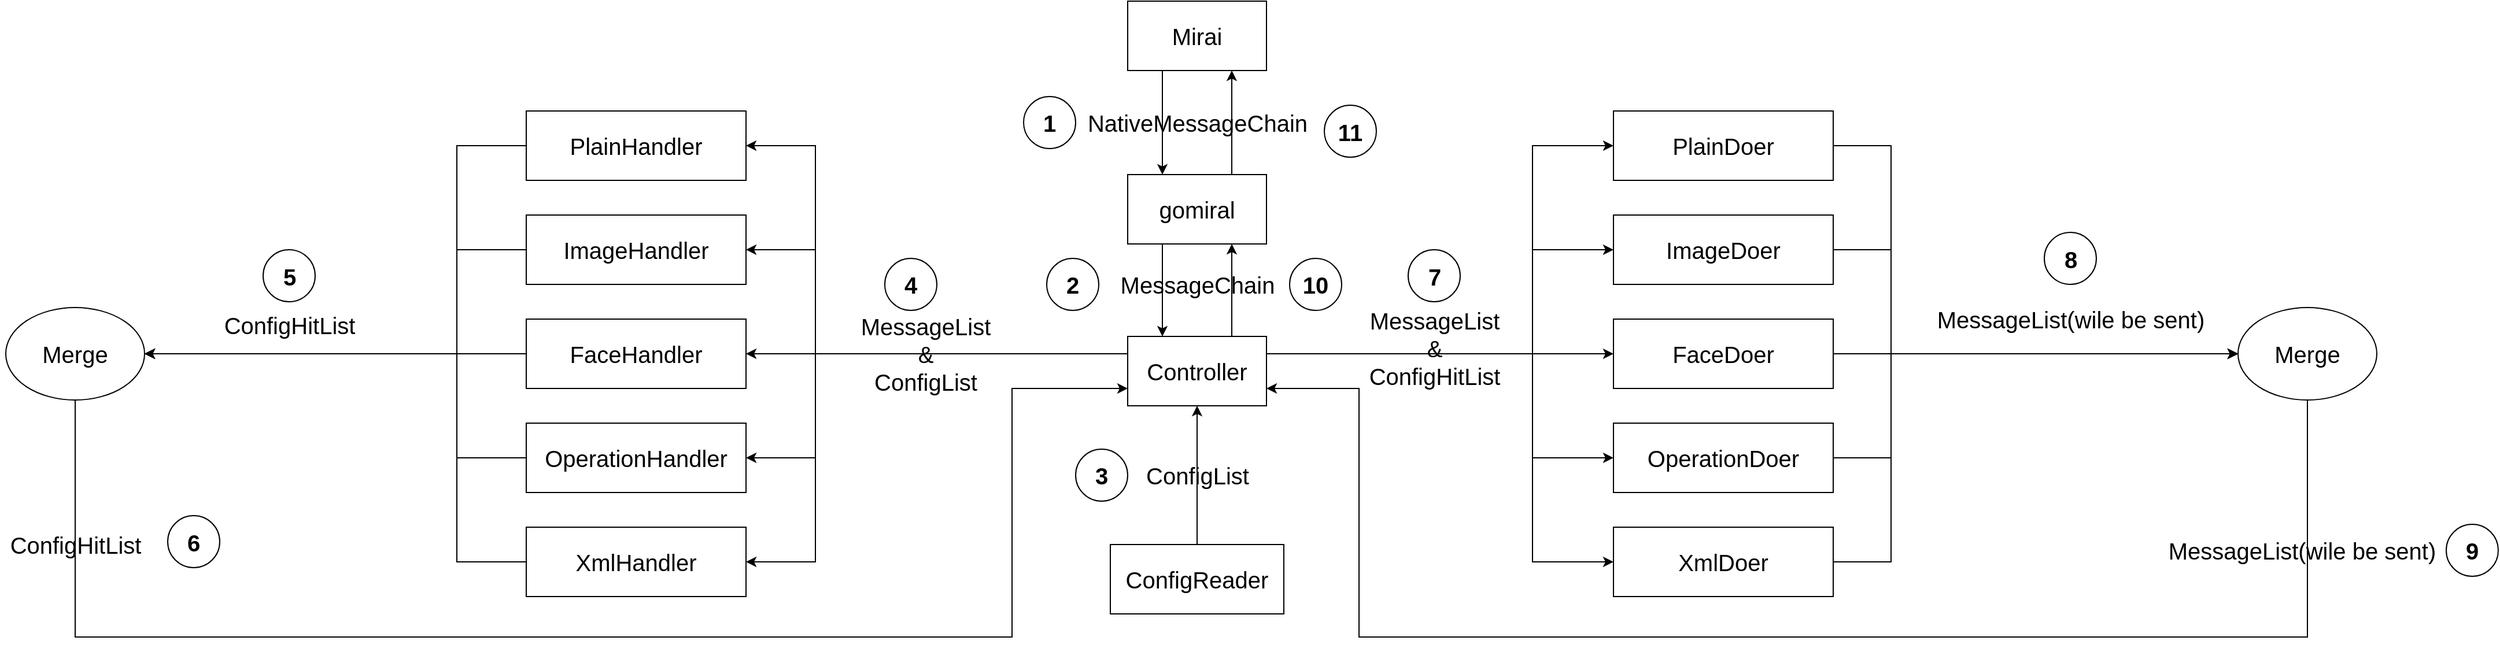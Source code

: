 <mxfile version="12.6.5" type="device"><diagram id="RYOk9gWOYiKAHsYvqC7o" name="第 1 页"><mxGraphModel dx="2048" dy="714" grid="1" gridSize="10" guides="1" tooltips="1" connect="1" arrows="1" fold="1" page="1" pageScale="1" pageWidth="827" pageHeight="1169" math="0" shadow="0"><root><mxCell id="0"/><mxCell id="1" parent="0"/><mxCell id="v65oDprnEIJ08GfMsS08-28" style="edgeStyle=orthogonalEdgeStyle;rounded=0;orthogonalLoop=1;jettySize=auto;html=1;exitX=0.25;exitY=1;exitDx=0;exitDy=0;entryX=0.25;entryY=0;entryDx=0;entryDy=0;fontSize=20;" parent="1" source="v65oDprnEIJ08GfMsS08-1" target="v65oDprnEIJ08GfMsS08-27" edge="1"><mxGeometry relative="1" as="geometry"/></mxCell><mxCell id="v65oDprnEIJ08GfMsS08-1" value="Mirai" style="rounded=0;whiteSpace=wrap;html=1;fontSize=20;" parent="1" vertex="1"><mxGeometry x="330" width="120" height="60" as="geometry"/></mxCell><mxCell id="v65oDprnEIJ08GfMsS08-75" style="edgeStyle=orthogonalEdgeStyle;rounded=0;orthogonalLoop=1;jettySize=auto;html=1;exitX=0;exitY=0.5;exitDx=0;exitDy=0;entryX=1;entryY=0.5;entryDx=0;entryDy=0;fontSize=20;" parent="1" source="v65oDprnEIJ08GfMsS08-4" target="v65oDprnEIJ08GfMsS08-72" edge="1"><mxGeometry relative="1" as="geometry"/></mxCell><mxCell id="v65oDprnEIJ08GfMsS08-4" value="FaceHandler" style="rounded=0;whiteSpace=wrap;html=1;fontSize=20;" parent="1" vertex="1"><mxGeometry x="-190" y="275" width="190" height="60" as="geometry"/></mxCell><mxCell id="v65oDprnEIJ08GfMsS08-76" style="edgeStyle=orthogonalEdgeStyle;rounded=0;orthogonalLoop=1;jettySize=auto;html=1;exitX=0;exitY=0.5;exitDx=0;exitDy=0;entryX=1;entryY=0.5;entryDx=0;entryDy=0;fontSize=20;" parent="1" source="v65oDprnEIJ08GfMsS08-5" target="v65oDprnEIJ08GfMsS08-72" edge="1"><mxGeometry relative="1" as="geometry"><Array as="points"><mxPoint x="-250" y="395"/><mxPoint x="-250" y="305"/></Array></mxGeometry></mxCell><mxCell id="v65oDprnEIJ08GfMsS08-5" value="OperationHandler" style="rounded=0;whiteSpace=wrap;html=1;fontSize=20;" parent="1" vertex="1"><mxGeometry x="-190" y="365" width="190" height="60" as="geometry"/></mxCell><mxCell id="v65oDprnEIJ08GfMsS08-74" style="edgeStyle=orthogonalEdgeStyle;rounded=0;orthogonalLoop=1;jettySize=auto;html=1;exitX=0;exitY=0.5;exitDx=0;exitDy=0;fontSize=20;entryX=1;entryY=0.5;entryDx=0;entryDy=0;" parent="1" source="v65oDprnEIJ08GfMsS08-6" target="v65oDprnEIJ08GfMsS08-72" edge="1"><mxGeometry relative="1" as="geometry"><mxPoint x="-220" y="350" as="targetPoint"/><Array as="points"><mxPoint x="-250" y="215"/><mxPoint x="-250" y="305"/></Array></mxGeometry></mxCell><mxCell id="v65oDprnEIJ08GfMsS08-6" value="ImageHandler" style="rounded=0;whiteSpace=wrap;html=1;fontSize=20;" parent="1" vertex="1"><mxGeometry x="-190" y="185" width="190" height="60" as="geometry"/></mxCell><mxCell id="v65oDprnEIJ08GfMsS08-73" style="edgeStyle=orthogonalEdgeStyle;rounded=0;orthogonalLoop=1;jettySize=auto;html=1;exitX=0;exitY=0.5;exitDx=0;exitDy=0;entryX=1;entryY=0.5;entryDx=0;entryDy=0;fontSize=20;" parent="1" source="v65oDprnEIJ08GfMsS08-7" target="v65oDprnEIJ08GfMsS08-72" edge="1"><mxGeometry relative="1" as="geometry"><Array as="points"><mxPoint x="-250" y="125"/><mxPoint x="-250" y="305"/></Array></mxGeometry></mxCell><mxCell id="v65oDprnEIJ08GfMsS08-7" value="PlainHandler" style="rounded=0;whiteSpace=wrap;html=1;fontSize=20;" parent="1" vertex="1"><mxGeometry x="-190" y="95" width="190" height="60" as="geometry"/></mxCell><mxCell id="v65oDprnEIJ08GfMsS08-77" style="edgeStyle=orthogonalEdgeStyle;rounded=0;orthogonalLoop=1;jettySize=auto;html=1;exitX=0;exitY=0.5;exitDx=0;exitDy=0;entryX=1;entryY=0.5;entryDx=0;entryDy=0;fontSize=20;" parent="1" source="v65oDprnEIJ08GfMsS08-8" target="v65oDprnEIJ08GfMsS08-72" edge="1"><mxGeometry relative="1" as="geometry"><Array as="points"><mxPoint x="-250" y="485"/><mxPoint x="-250" y="305"/></Array></mxGeometry></mxCell><mxCell id="v65oDprnEIJ08GfMsS08-8" value="XmlHandler" style="rounded=0;whiteSpace=wrap;html=1;fontSize=20;" parent="1" vertex="1"><mxGeometry x="-190" y="455" width="190" height="60" as="geometry"/></mxCell><mxCell id="v65oDprnEIJ08GfMsS08-96" style="edgeStyle=orthogonalEdgeStyle;rounded=0;orthogonalLoop=1;jettySize=auto;html=1;exitX=1;exitY=0.5;exitDx=0;exitDy=0;entryX=0;entryY=0.5;entryDx=0;entryDy=0;fontSize=20;" parent="1" source="v65oDprnEIJ08GfMsS08-9" target="v65oDprnEIJ08GfMsS08-93" edge="1"><mxGeometry relative="1" as="geometry"/></mxCell><mxCell id="v65oDprnEIJ08GfMsS08-9" value="FaceDoer" style="rounded=0;whiteSpace=wrap;html=1;fontSize=20;" parent="1" vertex="1"><mxGeometry x="750" y="275" width="190" height="60" as="geometry"/></mxCell><mxCell id="v65oDprnEIJ08GfMsS08-97" style="edgeStyle=orthogonalEdgeStyle;rounded=0;orthogonalLoop=1;jettySize=auto;html=1;exitX=1;exitY=0.5;exitDx=0;exitDy=0;entryX=0;entryY=0.5;entryDx=0;entryDy=0;fontSize=20;" parent="1" source="v65oDprnEIJ08GfMsS08-10" target="v65oDprnEIJ08GfMsS08-93" edge="1"><mxGeometry relative="1" as="geometry"><Array as="points"><mxPoint x="990" y="395"/><mxPoint x="990" y="305"/></Array></mxGeometry></mxCell><mxCell id="v65oDprnEIJ08GfMsS08-10" value="OperationDoer" style="rounded=0;whiteSpace=wrap;html=1;fontSize=20;" parent="1" vertex="1"><mxGeometry x="750" y="365" width="190" height="60" as="geometry"/></mxCell><mxCell id="v65oDprnEIJ08GfMsS08-95" style="edgeStyle=orthogonalEdgeStyle;rounded=0;orthogonalLoop=1;jettySize=auto;html=1;exitX=1;exitY=0.5;exitDx=0;exitDy=0;entryX=0;entryY=0.5;entryDx=0;entryDy=0;fontSize=20;" parent="1" source="v65oDprnEIJ08GfMsS08-11" target="v65oDprnEIJ08GfMsS08-93" edge="1"><mxGeometry relative="1" as="geometry"><Array as="points"><mxPoint x="990" y="215"/><mxPoint x="990" y="305"/></Array></mxGeometry></mxCell><mxCell id="v65oDprnEIJ08GfMsS08-11" value="ImageDoer" style="rounded=0;whiteSpace=wrap;html=1;fontSize=20;" parent="1" vertex="1"><mxGeometry x="750" y="185" width="190" height="60" as="geometry"/></mxCell><mxCell id="v65oDprnEIJ08GfMsS08-94" style="edgeStyle=orthogonalEdgeStyle;rounded=0;orthogonalLoop=1;jettySize=auto;html=1;exitX=1;exitY=0.5;exitDx=0;exitDy=0;entryX=0;entryY=0.5;entryDx=0;entryDy=0;fontSize=20;" parent="1" source="v65oDprnEIJ08GfMsS08-12" target="v65oDprnEIJ08GfMsS08-93" edge="1"><mxGeometry relative="1" as="geometry"><Array as="points"><mxPoint x="990" y="125"/><mxPoint x="990" y="305"/></Array></mxGeometry></mxCell><mxCell id="v65oDprnEIJ08GfMsS08-12" value="PlainDoer" style="rounded=0;whiteSpace=wrap;html=1;fontSize=20;" parent="1" vertex="1"><mxGeometry x="750" y="95" width="190" height="60" as="geometry"/></mxCell><mxCell id="v65oDprnEIJ08GfMsS08-98" style="edgeStyle=orthogonalEdgeStyle;rounded=0;orthogonalLoop=1;jettySize=auto;html=1;exitX=1;exitY=0.5;exitDx=0;exitDy=0;fontSize=20;entryX=0;entryY=0.5;entryDx=0;entryDy=0;" parent="1" source="v65oDprnEIJ08GfMsS08-13" target="v65oDprnEIJ08GfMsS08-93" edge="1"><mxGeometry relative="1" as="geometry"><mxPoint x="1130" y="310" as="targetPoint"/><Array as="points"><mxPoint x="990" y="485"/><mxPoint x="990" y="305"/></Array></mxGeometry></mxCell><mxCell id="v65oDprnEIJ08GfMsS08-13" value="XmlDoer" style="rounded=0;whiteSpace=wrap;html=1;fontSize=20;" parent="1" vertex="1"><mxGeometry x="750" y="455" width="190" height="60" as="geometry"/></mxCell><mxCell id="v65oDprnEIJ08GfMsS08-30" style="edgeStyle=orthogonalEdgeStyle;rounded=0;orthogonalLoop=1;jettySize=auto;html=1;exitX=0.75;exitY=0;exitDx=0;exitDy=0;entryX=0.75;entryY=1;entryDx=0;entryDy=0;fontSize=20;" parent="1" source="v65oDprnEIJ08GfMsS08-27" target="v65oDprnEIJ08GfMsS08-1" edge="1"><mxGeometry relative="1" as="geometry"/></mxCell><mxCell id="v65oDprnEIJ08GfMsS08-35" style="edgeStyle=orthogonalEdgeStyle;rounded=0;orthogonalLoop=1;jettySize=auto;html=1;exitX=0.25;exitY=1;exitDx=0;exitDy=0;entryX=0.25;entryY=0;entryDx=0;entryDy=0;fontSize=20;" parent="1" source="v65oDprnEIJ08GfMsS08-27" target="v65oDprnEIJ08GfMsS08-32" edge="1"><mxGeometry relative="1" as="geometry"/></mxCell><mxCell id="v65oDprnEIJ08GfMsS08-27" value="gomiral" style="rounded=0;whiteSpace=wrap;html=1;fontSize=20;" parent="1" vertex="1"><mxGeometry x="330" y="150" width="120" height="60" as="geometry"/></mxCell><mxCell id="v65oDprnEIJ08GfMsS08-31" value="NativeMessageChain" style="text;html=1;align=center;verticalAlign=middle;resizable=0;points=[];autosize=1;fontSize=20;" parent="1" vertex="1"><mxGeometry x="285" y="90" width="210" height="30" as="geometry"/></mxCell><mxCell id="v65oDprnEIJ08GfMsS08-36" style="edgeStyle=orthogonalEdgeStyle;rounded=0;orthogonalLoop=1;jettySize=auto;html=1;exitX=0.75;exitY=0;exitDx=0;exitDy=0;entryX=0.75;entryY=1;entryDx=0;entryDy=0;fontSize=20;" parent="1" source="v65oDprnEIJ08GfMsS08-32" target="v65oDprnEIJ08GfMsS08-27" edge="1"><mxGeometry relative="1" as="geometry"/></mxCell><mxCell id="v65oDprnEIJ08GfMsS08-59" style="edgeStyle=orthogonalEdgeStyle;rounded=0;orthogonalLoop=1;jettySize=auto;html=1;exitX=0;exitY=0.25;exitDx=0;exitDy=0;fontSize=20;" parent="1" source="v65oDprnEIJ08GfMsS08-32" target="v65oDprnEIJ08GfMsS08-4" edge="1"><mxGeometry relative="1" as="geometry"/></mxCell><mxCell id="v65oDprnEIJ08GfMsS08-60" style="edgeStyle=orthogonalEdgeStyle;rounded=0;orthogonalLoop=1;jettySize=auto;html=1;exitX=0;exitY=0.25;exitDx=0;exitDy=0;entryX=1;entryY=0.5;entryDx=0;entryDy=0;fontSize=20;" parent="1" source="v65oDprnEIJ08GfMsS08-32" target="v65oDprnEIJ08GfMsS08-7" edge="1"><mxGeometry relative="1" as="geometry"><Array as="points"><mxPoint x="60" y="305"/><mxPoint x="60" y="125"/></Array></mxGeometry></mxCell><mxCell id="v65oDprnEIJ08GfMsS08-61" style="edgeStyle=orthogonalEdgeStyle;rounded=0;orthogonalLoop=1;jettySize=auto;html=1;exitX=0;exitY=0.25;exitDx=0;exitDy=0;entryX=1;entryY=0.5;entryDx=0;entryDy=0;fontSize=20;" parent="1" source="v65oDprnEIJ08GfMsS08-32" target="v65oDprnEIJ08GfMsS08-6" edge="1"><mxGeometry relative="1" as="geometry"><Array as="points"><mxPoint x="60" y="305"/><mxPoint x="60" y="215"/></Array></mxGeometry></mxCell><mxCell id="v65oDprnEIJ08GfMsS08-62" style="edgeStyle=orthogonalEdgeStyle;rounded=0;orthogonalLoop=1;jettySize=auto;html=1;exitX=0;exitY=0.25;exitDx=0;exitDy=0;entryX=1;entryY=0.5;entryDx=0;entryDy=0;fontSize=20;" parent="1" source="v65oDprnEIJ08GfMsS08-32" target="v65oDprnEIJ08GfMsS08-5" edge="1"><mxGeometry relative="1" as="geometry"><Array as="points"><mxPoint x="60" y="305"/><mxPoint x="60" y="395"/></Array></mxGeometry></mxCell><mxCell id="v65oDprnEIJ08GfMsS08-63" style="edgeStyle=orthogonalEdgeStyle;rounded=0;orthogonalLoop=1;jettySize=auto;html=1;exitX=0;exitY=0.25;exitDx=0;exitDy=0;entryX=1;entryY=0.5;entryDx=0;entryDy=0;fontSize=20;" parent="1" source="v65oDprnEIJ08GfMsS08-32" target="v65oDprnEIJ08GfMsS08-8" edge="1"><mxGeometry relative="1" as="geometry"><Array as="points"><mxPoint x="60" y="305"/><mxPoint x="60" y="485"/></Array></mxGeometry></mxCell><mxCell id="v65oDprnEIJ08GfMsS08-88" style="edgeStyle=orthogonalEdgeStyle;rounded=0;orthogonalLoop=1;jettySize=auto;html=1;exitX=1;exitY=0.25;exitDx=0;exitDy=0;fontSize=20;" parent="1" source="v65oDprnEIJ08GfMsS08-32" target="v65oDprnEIJ08GfMsS08-9" edge="1"><mxGeometry relative="1" as="geometry"/></mxCell><mxCell id="v65oDprnEIJ08GfMsS08-89" style="edgeStyle=orthogonalEdgeStyle;rounded=0;orthogonalLoop=1;jettySize=auto;html=1;exitX=1;exitY=0.25;exitDx=0;exitDy=0;entryX=0;entryY=0.5;entryDx=0;entryDy=0;fontSize=20;" parent="1" source="v65oDprnEIJ08GfMsS08-32" target="v65oDprnEIJ08GfMsS08-12" edge="1"><mxGeometry relative="1" as="geometry"><Array as="points"><mxPoint x="680" y="305"/><mxPoint x="680" y="125"/></Array></mxGeometry></mxCell><mxCell id="v65oDprnEIJ08GfMsS08-90" style="edgeStyle=orthogonalEdgeStyle;rounded=0;orthogonalLoop=1;jettySize=auto;html=1;exitX=1;exitY=0.25;exitDx=0;exitDy=0;entryX=0;entryY=0.5;entryDx=0;entryDy=0;fontSize=20;" parent="1" source="v65oDprnEIJ08GfMsS08-32" target="v65oDprnEIJ08GfMsS08-11" edge="1"><mxGeometry relative="1" as="geometry"><Array as="points"><mxPoint x="680" y="305"/><mxPoint x="680" y="215"/></Array></mxGeometry></mxCell><mxCell id="v65oDprnEIJ08GfMsS08-91" style="edgeStyle=orthogonalEdgeStyle;rounded=0;orthogonalLoop=1;jettySize=auto;html=1;exitX=1;exitY=0.25;exitDx=0;exitDy=0;entryX=0;entryY=0.5;entryDx=0;entryDy=0;fontSize=20;" parent="1" source="v65oDprnEIJ08GfMsS08-32" target="v65oDprnEIJ08GfMsS08-10" edge="1"><mxGeometry relative="1" as="geometry"><Array as="points"><mxPoint x="680" y="305"/><mxPoint x="680" y="395"/></Array></mxGeometry></mxCell><mxCell id="v65oDprnEIJ08GfMsS08-92" style="edgeStyle=orthogonalEdgeStyle;rounded=0;orthogonalLoop=1;jettySize=auto;html=1;exitX=1;exitY=0.25;exitDx=0;exitDy=0;entryX=0;entryY=0.5;entryDx=0;entryDy=0;fontSize=20;" parent="1" source="v65oDprnEIJ08GfMsS08-32" target="v65oDprnEIJ08GfMsS08-13" edge="1"><mxGeometry relative="1" as="geometry"><Array as="points"><mxPoint x="680" y="305"/><mxPoint x="680" y="485"/></Array></mxGeometry></mxCell><mxCell id="v65oDprnEIJ08GfMsS08-32" value="Controller" style="rounded=0;whiteSpace=wrap;html=1;fontSize=20;" parent="1" vertex="1"><mxGeometry x="330" y="290" width="120" height="60" as="geometry"/></mxCell><mxCell id="v65oDprnEIJ08GfMsS08-37" value="MessageChain" style="text;html=1;align=center;verticalAlign=middle;resizable=0;points=[];autosize=1;fontSize=20;" parent="1" vertex="1"><mxGeometry x="315" y="230" width="150" height="30" as="geometry"/></mxCell><mxCell id="v65oDprnEIJ08GfMsS08-48" style="edgeStyle=orthogonalEdgeStyle;rounded=0;orthogonalLoop=1;jettySize=auto;html=1;exitX=0.5;exitY=0;exitDx=0;exitDy=0;entryX=0.5;entryY=1;entryDx=0;entryDy=0;fontSize=20;" parent="1" source="v65oDprnEIJ08GfMsS08-45" target="v65oDprnEIJ08GfMsS08-32" edge="1"><mxGeometry relative="1" as="geometry"/></mxCell><mxCell id="v65oDprnEIJ08GfMsS08-45" value="ConfigReader" style="rounded=0;whiteSpace=wrap;html=1;fontSize=20;" parent="1" vertex="1"><mxGeometry x="315" y="470" width="150" height="60" as="geometry"/></mxCell><mxCell id="v65oDprnEIJ08GfMsS08-49" value="ConfigList" style="text;html=1;align=center;verticalAlign=middle;resizable=0;points=[];autosize=1;fontSize=20;" parent="1" vertex="1"><mxGeometry x="340" y="395" width="100" height="30" as="geometry"/></mxCell><mxCell id="v65oDprnEIJ08GfMsS08-78" style="edgeStyle=orthogonalEdgeStyle;rounded=0;orthogonalLoop=1;jettySize=auto;html=1;exitX=0.5;exitY=1;exitDx=0;exitDy=0;entryX=0;entryY=0.75;entryDx=0;entryDy=0;fontSize=20;" parent="1" source="v65oDprnEIJ08GfMsS08-72" target="v65oDprnEIJ08GfMsS08-32" edge="1"><mxGeometry relative="1" as="geometry"><Array as="points"><mxPoint x="-580" y="550"/><mxPoint x="230" y="550"/><mxPoint x="230" y="335"/></Array></mxGeometry></mxCell><mxCell id="v65oDprnEIJ08GfMsS08-72" value="Merge" style="ellipse;whiteSpace=wrap;html=1;fontSize=20;" parent="1" vertex="1"><mxGeometry x="-640" y="265" width="120" height="80" as="geometry"/></mxCell><mxCell id="v65oDprnEIJ08GfMsS08-79" value="MessageList&lt;br&gt;&amp;amp;&lt;br&gt;ConfigList" style="text;html=1;align=center;verticalAlign=middle;resizable=0;points=[];autosize=1;fontSize=20;" parent="1" vertex="1"><mxGeometry x="90" y="265" width="130" height="80" as="geometry"/></mxCell><mxCell id="v65oDprnEIJ08GfMsS08-83" value="ConfigHitList" style="text;html=1;align=center;verticalAlign=middle;resizable=0;points=[];autosize=1;fontSize=20;" parent="1" vertex="1"><mxGeometry x="-460" y="265" width="130" height="30" as="geometry"/></mxCell><mxCell id="v65oDprnEIJ08GfMsS08-84" value="ConfigHitList" style="text;html=1;align=center;verticalAlign=middle;resizable=0;points=[];autosize=1;fontSize=20;" parent="1" vertex="1"><mxGeometry x="-645" y="455" width="130" height="30" as="geometry"/></mxCell><mxCell id="v65oDprnEIJ08GfMsS08-103" style="edgeStyle=orthogonalEdgeStyle;rounded=0;orthogonalLoop=1;jettySize=auto;html=1;exitX=0.5;exitY=1;exitDx=0;exitDy=0;entryX=1;entryY=0.75;entryDx=0;entryDy=0;fontSize=20;" parent="1" source="v65oDprnEIJ08GfMsS08-93" target="v65oDprnEIJ08GfMsS08-32" edge="1"><mxGeometry relative="1" as="geometry"><Array as="points"><mxPoint x="1350" y="550"/><mxPoint x="530" y="550"/><mxPoint x="530" y="335"/></Array></mxGeometry></mxCell><mxCell id="v65oDprnEIJ08GfMsS08-93" value="Merge" style="ellipse;whiteSpace=wrap;html=1;fontSize=20;" parent="1" vertex="1"><mxGeometry x="1290" y="265" width="120" height="80" as="geometry"/></mxCell><mxCell id="v65oDprnEIJ08GfMsS08-101" value="MessageList(wile be sent)" style="text;html=1;align=center;verticalAlign=middle;resizable=0;points=[];autosize=1;fontSize=20;" parent="1" vertex="1"><mxGeometry x="1020" y="260" width="250" height="30" as="geometry"/></mxCell><mxCell id="v65oDprnEIJ08GfMsS08-102" value="MessageList&lt;br&gt;&amp;amp;&lt;br&gt;ConfigHitList" style="text;html=1;align=center;verticalAlign=middle;resizable=0;points=[];autosize=1;fontSize=20;" parent="1" vertex="1"><mxGeometry x="530" y="260" width="130" height="80" as="geometry"/></mxCell><mxCell id="v65oDprnEIJ08GfMsS08-104" value="MessageList(wile be sent)" style="text;html=1;align=center;verticalAlign=middle;resizable=0;points=[];autosize=1;fontSize=20;" parent="1" vertex="1"><mxGeometry x="1220" y="460" width="250" height="30" as="geometry"/></mxCell><mxCell id="RRqAtP0HJMpBVzaJvw2x-1" value="1" style="ellipse;whiteSpace=wrap;html=1;aspect=fixed;fontSize=20;fontStyle=1" vertex="1" parent="1"><mxGeometry x="240" y="82.5" width="45" height="45" as="geometry"/></mxCell><mxCell id="RRqAtP0HJMpBVzaJvw2x-2" value="2" style="ellipse;whiteSpace=wrap;html=1;aspect=fixed;fontSize=20;fontStyle=1" vertex="1" parent="1"><mxGeometry x="260" y="222.5" width="45" height="45" as="geometry"/></mxCell><mxCell id="RRqAtP0HJMpBVzaJvw2x-3" value="4" style="ellipse;whiteSpace=wrap;html=1;aspect=fixed;fontSize=20;fontStyle=1" vertex="1" parent="1"><mxGeometry x="120" y="222.5" width="45" height="45" as="geometry"/></mxCell><mxCell id="RRqAtP0HJMpBVzaJvw2x-4" value="5" style="ellipse;whiteSpace=wrap;html=1;aspect=fixed;fontSize=20;fontStyle=1" vertex="1" parent="1"><mxGeometry x="-417.5" y="215" width="45" height="45" as="geometry"/></mxCell><mxCell id="RRqAtP0HJMpBVzaJvw2x-5" value="6" style="ellipse;whiteSpace=wrap;html=1;aspect=fixed;fontSize=20;fontStyle=1" vertex="1" parent="1"><mxGeometry x="-500" y="445" width="45" height="45" as="geometry"/></mxCell><mxCell id="RRqAtP0HJMpBVzaJvw2x-6" value="3" style="ellipse;whiteSpace=wrap;html=1;aspect=fixed;fontSize=20;fontStyle=1" vertex="1" parent="1"><mxGeometry x="285" y="387.5" width="45" height="45" as="geometry"/></mxCell><mxCell id="RRqAtP0HJMpBVzaJvw2x-7" value="7" style="ellipse;whiteSpace=wrap;html=1;aspect=fixed;fontSize=20;fontStyle=1" vertex="1" parent="1"><mxGeometry x="572.5" y="215" width="45" height="45" as="geometry"/></mxCell><mxCell id="RRqAtP0HJMpBVzaJvw2x-8" value="8" style="ellipse;whiteSpace=wrap;html=1;aspect=fixed;fontSize=20;fontStyle=1" vertex="1" parent="1"><mxGeometry x="1122.5" y="200" width="45" height="45" as="geometry"/></mxCell><mxCell id="RRqAtP0HJMpBVzaJvw2x-9" value="9" style="ellipse;whiteSpace=wrap;html=1;aspect=fixed;fontSize=20;fontStyle=1" vertex="1" parent="1"><mxGeometry x="1470" y="452.5" width="45" height="45" as="geometry"/></mxCell><mxCell id="RRqAtP0HJMpBVzaJvw2x-10" value="11" style="ellipse;whiteSpace=wrap;html=1;aspect=fixed;fontSize=20;fontStyle=1" vertex="1" parent="1"><mxGeometry x="500" y="90" width="45" height="45" as="geometry"/></mxCell><mxCell id="RRqAtP0HJMpBVzaJvw2x-11" value="10" style="ellipse;whiteSpace=wrap;html=1;aspect=fixed;fontSize=20;fontStyle=1" vertex="1" parent="1"><mxGeometry x="470" y="222.5" width="45" height="45" as="geometry"/></mxCell></root></mxGraphModel></diagram></mxfile>